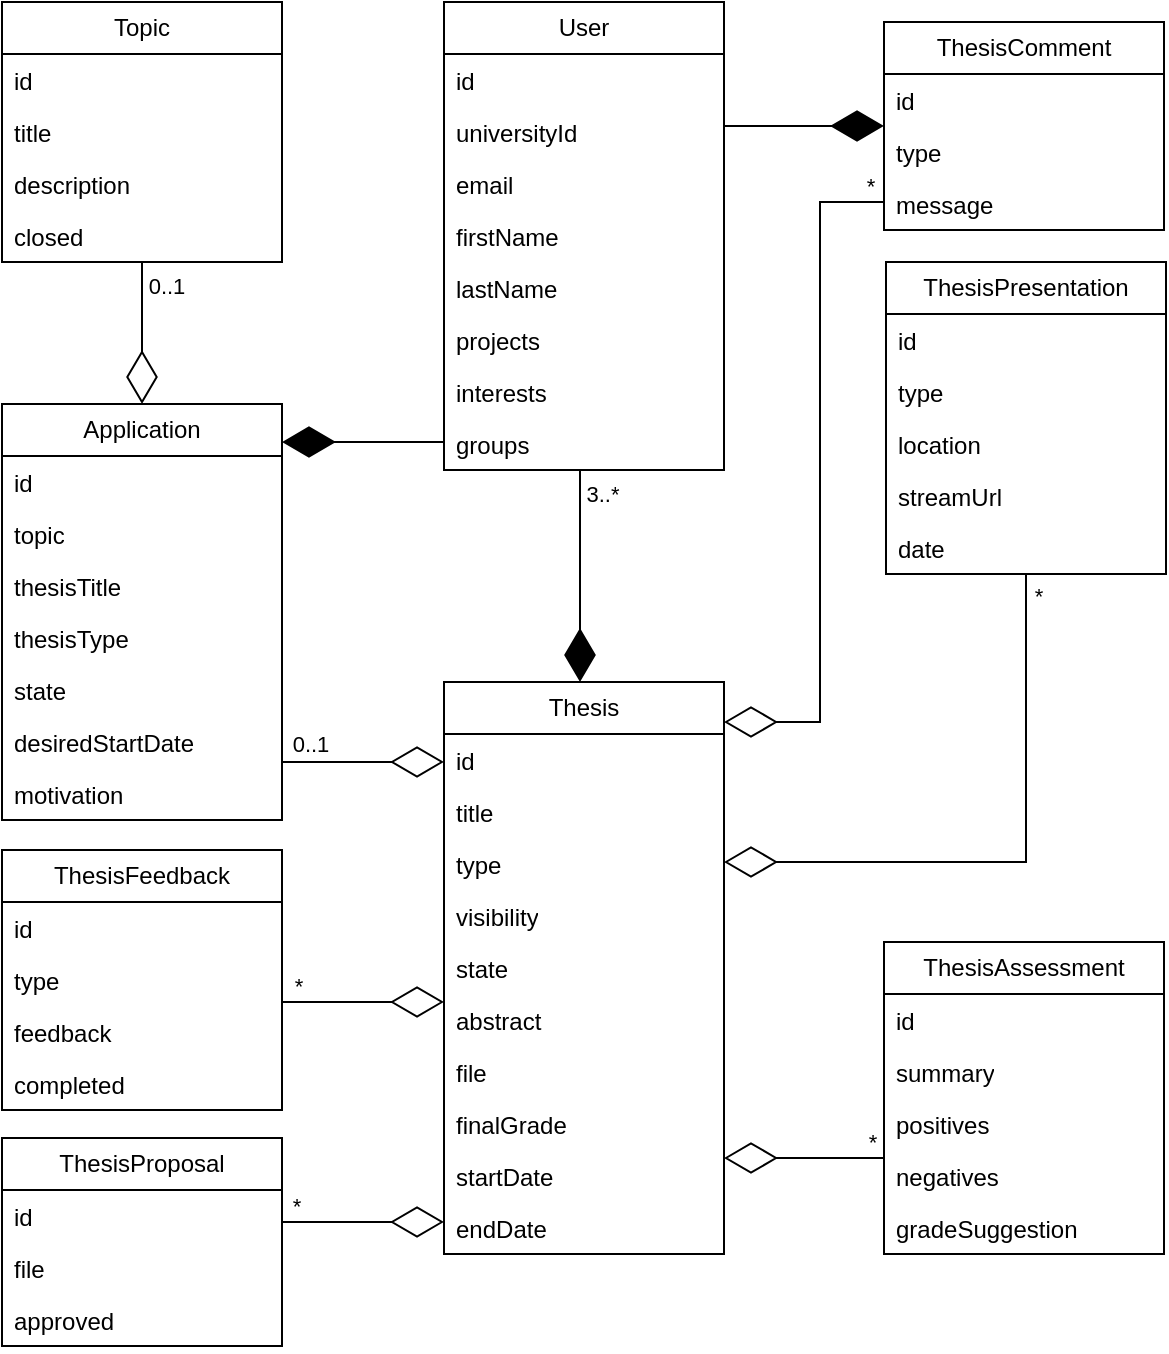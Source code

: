 <mxfile version="24.7.17">
  <diagram name="Page-1" id="Ormo84W_c2IyfqfIDuit">
    <mxGraphModel dx="1711" dy="1959" grid="1" gridSize="10" guides="1" tooltips="1" connect="1" arrows="1" fold="1" page="1" pageScale="1" pageWidth="827" pageHeight="1169" math="0" shadow="0">
      <root>
        <mxCell id="0" />
        <mxCell id="1" parent="0" />
        <mxCell id="oH70vvtLdWhHZ5SHcvYB-1" value="Application" style="swimlane;fontStyle=0;childLayout=stackLayout;horizontal=1;startSize=26;fillColor=none;horizontalStack=0;resizeParent=1;resizeParentMax=0;resizeLast=0;collapsible=1;marginBottom=0;whiteSpace=wrap;html=1;" parent="1" vertex="1">
          <mxGeometry x="99" y="-289" width="140" height="208" as="geometry" />
        </mxCell>
        <mxCell id="oH70vvtLdWhHZ5SHcvYB-2" value="id" style="text;strokeColor=none;fillColor=none;align=left;verticalAlign=top;spacingLeft=4;spacingRight=4;overflow=hidden;rotatable=0;points=[[0,0.5],[1,0.5]];portConstraint=eastwest;whiteSpace=wrap;html=1;" parent="oH70vvtLdWhHZ5SHcvYB-1" vertex="1">
          <mxGeometry y="26" width="140" height="26" as="geometry" />
        </mxCell>
        <mxCell id="oH70vvtLdWhHZ5SHcvYB-4" value="topic" style="text;strokeColor=none;fillColor=none;align=left;verticalAlign=top;spacingLeft=4;spacingRight=4;overflow=hidden;rotatable=0;points=[[0,0.5],[1,0.5]];portConstraint=eastwest;whiteSpace=wrap;html=1;" parent="oH70vvtLdWhHZ5SHcvYB-1" vertex="1">
          <mxGeometry y="52" width="140" height="26" as="geometry" />
        </mxCell>
        <mxCell id="oH70vvtLdWhHZ5SHcvYB-37" value="thesisTitle" style="text;strokeColor=none;fillColor=none;align=left;verticalAlign=top;spacingLeft=4;spacingRight=4;overflow=hidden;rotatable=0;points=[[0,0.5],[1,0.5]];portConstraint=eastwest;whiteSpace=wrap;html=1;" parent="oH70vvtLdWhHZ5SHcvYB-1" vertex="1">
          <mxGeometry y="78" width="140" height="26" as="geometry" />
        </mxCell>
        <mxCell id="oH70vvtLdWhHZ5SHcvYB-39" value="thesisType" style="text;strokeColor=none;fillColor=none;align=left;verticalAlign=top;spacingLeft=4;spacingRight=4;overflow=hidden;rotatable=0;points=[[0,0.5],[1,0.5]];portConstraint=eastwest;whiteSpace=wrap;html=1;" parent="oH70vvtLdWhHZ5SHcvYB-1" vertex="1">
          <mxGeometry y="104" width="140" height="26" as="geometry" />
        </mxCell>
        <mxCell id="oH70vvtLdWhHZ5SHcvYB-38" value="state" style="text;strokeColor=none;fillColor=none;align=left;verticalAlign=top;spacingLeft=4;spacingRight=4;overflow=hidden;rotatable=0;points=[[0,0.5],[1,0.5]];portConstraint=eastwest;whiteSpace=wrap;html=1;" parent="oH70vvtLdWhHZ5SHcvYB-1" vertex="1">
          <mxGeometry y="130" width="140" height="26" as="geometry" />
        </mxCell>
        <mxCell id="oH70vvtLdWhHZ5SHcvYB-40" value="desiredStartDate" style="text;strokeColor=none;fillColor=none;align=left;verticalAlign=top;spacingLeft=4;spacingRight=4;overflow=hidden;rotatable=0;points=[[0,0.5],[1,0.5]];portConstraint=eastwest;whiteSpace=wrap;html=1;" parent="oH70vvtLdWhHZ5SHcvYB-1" vertex="1">
          <mxGeometry y="156" width="140" height="26" as="geometry" />
        </mxCell>
        <mxCell id="oH70vvtLdWhHZ5SHcvYB-44" value="motivation" style="text;strokeColor=none;fillColor=none;align=left;verticalAlign=top;spacingLeft=4;spacingRight=4;overflow=hidden;rotatable=0;points=[[0,0.5],[1,0.5]];portConstraint=eastwest;whiteSpace=wrap;html=1;" parent="oH70vvtLdWhHZ5SHcvYB-1" vertex="1">
          <mxGeometry y="182" width="140" height="26" as="geometry" />
        </mxCell>
        <mxCell id="oH70vvtLdWhHZ5SHcvYB-5" value="Thesis" style="swimlane;fontStyle=0;childLayout=stackLayout;horizontal=1;startSize=26;fillColor=none;horizontalStack=0;resizeParent=1;resizeParentMax=0;resizeLast=0;collapsible=1;marginBottom=0;whiteSpace=wrap;html=1;" parent="1" vertex="1">
          <mxGeometry x="320" y="-150" width="140" height="286" as="geometry" />
        </mxCell>
        <mxCell id="oH70vvtLdWhHZ5SHcvYB-6" value="id" style="text;strokeColor=none;fillColor=none;align=left;verticalAlign=top;spacingLeft=4;spacingRight=4;overflow=hidden;rotatable=0;points=[[0,0.5],[1,0.5]];portConstraint=eastwest;whiteSpace=wrap;html=1;" parent="oH70vvtLdWhHZ5SHcvYB-5" vertex="1">
          <mxGeometry y="26" width="140" height="26" as="geometry" />
        </mxCell>
        <mxCell id="oH70vvtLdWhHZ5SHcvYB-7" value="title" style="text;strokeColor=none;fillColor=none;align=left;verticalAlign=top;spacingLeft=4;spacingRight=4;overflow=hidden;rotatable=0;points=[[0,0.5],[1,0.5]];portConstraint=eastwest;whiteSpace=wrap;html=1;" parent="oH70vvtLdWhHZ5SHcvYB-5" vertex="1">
          <mxGeometry y="52" width="140" height="26" as="geometry" />
        </mxCell>
        <mxCell id="oH70vvtLdWhHZ5SHcvYB-8" value="type" style="text;strokeColor=none;fillColor=none;align=left;verticalAlign=top;spacingLeft=4;spacingRight=4;overflow=hidden;rotatable=0;points=[[0,0.5],[1,0.5]];portConstraint=eastwest;whiteSpace=wrap;html=1;" parent="oH70vvtLdWhHZ5SHcvYB-5" vertex="1">
          <mxGeometry y="78" width="140" height="26" as="geometry" />
        </mxCell>
        <mxCell id="4Uzha-gPuym-xTXu1-VK-2" value="visibility" style="text;strokeColor=none;fillColor=none;align=left;verticalAlign=top;spacingLeft=4;spacingRight=4;overflow=hidden;rotatable=0;points=[[0,0.5],[1,0.5]];portConstraint=eastwest;whiteSpace=wrap;html=1;" vertex="1" parent="oH70vvtLdWhHZ5SHcvYB-5">
          <mxGeometry y="104" width="140" height="26" as="geometry" />
        </mxCell>
        <mxCell id="oH70vvtLdWhHZ5SHcvYB-41" value="state" style="text;strokeColor=none;fillColor=none;align=left;verticalAlign=top;spacingLeft=4;spacingRight=4;overflow=hidden;rotatable=0;points=[[0,0.5],[1,0.5]];portConstraint=eastwest;whiteSpace=wrap;html=1;" parent="oH70vvtLdWhHZ5SHcvYB-5" vertex="1">
          <mxGeometry y="130" width="140" height="26" as="geometry" />
        </mxCell>
        <mxCell id="oH70vvtLdWhHZ5SHcvYB-42" value="abstract" style="text;strokeColor=none;fillColor=none;align=left;verticalAlign=top;spacingLeft=4;spacingRight=4;overflow=hidden;rotatable=0;points=[[0,0.5],[1,0.5]];portConstraint=eastwest;whiteSpace=wrap;html=1;" parent="oH70vvtLdWhHZ5SHcvYB-5" vertex="1">
          <mxGeometry y="156" width="140" height="26" as="geometry" />
        </mxCell>
        <mxCell id="4Uzha-gPuym-xTXu1-VK-3" value="file" style="text;strokeColor=none;fillColor=none;align=left;verticalAlign=top;spacingLeft=4;spacingRight=4;overflow=hidden;rotatable=0;points=[[0,0.5],[1,0.5]];portConstraint=eastwest;whiteSpace=wrap;html=1;" vertex="1" parent="oH70vvtLdWhHZ5SHcvYB-5">
          <mxGeometry y="182" width="140" height="26" as="geometry" />
        </mxCell>
        <mxCell id="oH70vvtLdWhHZ5SHcvYB-45" value="finalGrade" style="text;strokeColor=none;fillColor=none;align=left;verticalAlign=top;spacingLeft=4;spacingRight=4;overflow=hidden;rotatable=0;points=[[0,0.5],[1,0.5]];portConstraint=eastwest;whiteSpace=wrap;html=1;" parent="oH70vvtLdWhHZ5SHcvYB-5" vertex="1">
          <mxGeometry y="208" width="140" height="26" as="geometry" />
        </mxCell>
        <mxCell id="oH70vvtLdWhHZ5SHcvYB-46" value="startDate" style="text;strokeColor=none;fillColor=none;align=left;verticalAlign=top;spacingLeft=4;spacingRight=4;overflow=hidden;rotatable=0;points=[[0,0.5],[1,0.5]];portConstraint=eastwest;whiteSpace=wrap;html=1;" parent="oH70vvtLdWhHZ5SHcvYB-5" vertex="1">
          <mxGeometry y="234" width="140" height="26" as="geometry" />
        </mxCell>
        <mxCell id="oH70vvtLdWhHZ5SHcvYB-47" value="endDate" style="text;strokeColor=none;fillColor=none;align=left;verticalAlign=top;spacingLeft=4;spacingRight=4;overflow=hidden;rotatable=0;points=[[0,0.5],[1,0.5]];portConstraint=eastwest;whiteSpace=wrap;html=1;" parent="oH70vvtLdWhHZ5SHcvYB-5" vertex="1">
          <mxGeometry y="260" width="140" height="26" as="geometry" />
        </mxCell>
        <mxCell id="oH70vvtLdWhHZ5SHcvYB-9" value="ThesisAssessment" style="swimlane;fontStyle=0;childLayout=stackLayout;horizontal=1;startSize=26;fillColor=none;horizontalStack=0;resizeParent=1;resizeParentMax=0;resizeLast=0;collapsible=1;marginBottom=0;whiteSpace=wrap;html=1;" parent="1" vertex="1">
          <mxGeometry x="540" y="-20" width="140" height="156" as="geometry" />
        </mxCell>
        <mxCell id="oH70vvtLdWhHZ5SHcvYB-10" value="id" style="text;strokeColor=none;fillColor=none;align=left;verticalAlign=top;spacingLeft=4;spacingRight=4;overflow=hidden;rotatable=0;points=[[0,0.5],[1,0.5]];portConstraint=eastwest;whiteSpace=wrap;html=1;" parent="oH70vvtLdWhHZ5SHcvYB-9" vertex="1">
          <mxGeometry y="26" width="140" height="26" as="geometry" />
        </mxCell>
        <mxCell id="oH70vvtLdWhHZ5SHcvYB-11" value="summary" style="text;strokeColor=none;fillColor=none;align=left;verticalAlign=top;spacingLeft=4;spacingRight=4;overflow=hidden;rotatable=0;points=[[0,0.5],[1,0.5]];portConstraint=eastwest;whiteSpace=wrap;html=1;" parent="oH70vvtLdWhHZ5SHcvYB-9" vertex="1">
          <mxGeometry y="52" width="140" height="26" as="geometry" />
        </mxCell>
        <mxCell id="oH70vvtLdWhHZ5SHcvYB-12" value="positives" style="text;strokeColor=none;fillColor=none;align=left;verticalAlign=top;spacingLeft=4;spacingRight=4;overflow=hidden;rotatable=0;points=[[0,0.5],[1,0.5]];portConstraint=eastwest;whiteSpace=wrap;html=1;" parent="oH70vvtLdWhHZ5SHcvYB-9" vertex="1">
          <mxGeometry y="78" width="140" height="26" as="geometry" />
        </mxCell>
        <mxCell id="oH70vvtLdWhHZ5SHcvYB-56" value="negatives" style="text;strokeColor=none;fillColor=none;align=left;verticalAlign=top;spacingLeft=4;spacingRight=4;overflow=hidden;rotatable=0;points=[[0,0.5],[1,0.5]];portConstraint=eastwest;whiteSpace=wrap;html=1;" parent="oH70vvtLdWhHZ5SHcvYB-9" vertex="1">
          <mxGeometry y="104" width="140" height="26" as="geometry" />
        </mxCell>
        <mxCell id="oH70vvtLdWhHZ5SHcvYB-57" value="gradeSuggestion" style="text;strokeColor=none;fillColor=none;align=left;verticalAlign=top;spacingLeft=4;spacingRight=4;overflow=hidden;rotatable=0;points=[[0,0.5],[1,0.5]];portConstraint=eastwest;whiteSpace=wrap;html=1;" parent="oH70vvtLdWhHZ5SHcvYB-9" vertex="1">
          <mxGeometry y="130" width="140" height="26" as="geometry" />
        </mxCell>
        <mxCell id="oH70vvtLdWhHZ5SHcvYB-13" value="ThesisComment" style="swimlane;fontStyle=0;childLayout=stackLayout;horizontal=1;startSize=26;fillColor=none;horizontalStack=0;resizeParent=1;resizeParentMax=0;resizeLast=0;collapsible=1;marginBottom=0;whiteSpace=wrap;html=1;" parent="1" vertex="1">
          <mxGeometry x="540" y="-480" width="140" height="104" as="geometry" />
        </mxCell>
        <mxCell id="oH70vvtLdWhHZ5SHcvYB-14" value="id" style="text;strokeColor=none;fillColor=none;align=left;verticalAlign=top;spacingLeft=4;spacingRight=4;overflow=hidden;rotatable=0;points=[[0,0.5],[1,0.5]];portConstraint=eastwest;whiteSpace=wrap;html=1;" parent="oH70vvtLdWhHZ5SHcvYB-13" vertex="1">
          <mxGeometry y="26" width="140" height="26" as="geometry" />
        </mxCell>
        <mxCell id="oH70vvtLdWhHZ5SHcvYB-15" value="type" style="text;strokeColor=none;fillColor=none;align=left;verticalAlign=top;spacingLeft=4;spacingRight=4;overflow=hidden;rotatable=0;points=[[0,0.5],[1,0.5]];portConstraint=eastwest;whiteSpace=wrap;html=1;" parent="oH70vvtLdWhHZ5SHcvYB-13" vertex="1">
          <mxGeometry y="52" width="140" height="26" as="geometry" />
        </mxCell>
        <mxCell id="oH70vvtLdWhHZ5SHcvYB-16" value="message" style="text;strokeColor=none;fillColor=none;align=left;verticalAlign=top;spacingLeft=4;spacingRight=4;overflow=hidden;rotatable=0;points=[[0,0.5],[1,0.5]];portConstraint=eastwest;whiteSpace=wrap;html=1;" parent="oH70vvtLdWhHZ5SHcvYB-13" vertex="1">
          <mxGeometry y="78" width="140" height="26" as="geometry" />
        </mxCell>
        <mxCell id="oH70vvtLdWhHZ5SHcvYB-17" value="ThesisFeedback" style="swimlane;fontStyle=0;childLayout=stackLayout;horizontal=1;startSize=26;fillColor=none;horizontalStack=0;resizeParent=1;resizeParentMax=0;resizeLast=0;collapsible=1;marginBottom=0;whiteSpace=wrap;html=1;" parent="1" vertex="1">
          <mxGeometry x="99" y="-66" width="140" height="130" as="geometry" />
        </mxCell>
        <mxCell id="oH70vvtLdWhHZ5SHcvYB-18" value="id" style="text;strokeColor=none;fillColor=none;align=left;verticalAlign=top;spacingLeft=4;spacingRight=4;overflow=hidden;rotatable=0;points=[[0,0.5],[1,0.5]];portConstraint=eastwest;whiteSpace=wrap;html=1;" parent="oH70vvtLdWhHZ5SHcvYB-17" vertex="1">
          <mxGeometry y="26" width="140" height="26" as="geometry" />
        </mxCell>
        <mxCell id="oH70vvtLdWhHZ5SHcvYB-19" value="type" style="text;strokeColor=none;fillColor=none;align=left;verticalAlign=top;spacingLeft=4;spacingRight=4;overflow=hidden;rotatable=0;points=[[0,0.5],[1,0.5]];portConstraint=eastwest;whiteSpace=wrap;html=1;" parent="oH70vvtLdWhHZ5SHcvYB-17" vertex="1">
          <mxGeometry y="52" width="140" height="26" as="geometry" />
        </mxCell>
        <mxCell id="oH70vvtLdWhHZ5SHcvYB-20" value="feedback" style="text;strokeColor=none;fillColor=none;align=left;verticalAlign=top;spacingLeft=4;spacingRight=4;overflow=hidden;rotatable=0;points=[[0,0.5],[1,0.5]];portConstraint=eastwest;whiteSpace=wrap;html=1;" parent="oH70vvtLdWhHZ5SHcvYB-17" vertex="1">
          <mxGeometry y="78" width="140" height="26" as="geometry" />
        </mxCell>
        <mxCell id="oH70vvtLdWhHZ5SHcvYB-54" value="completed" style="text;strokeColor=none;fillColor=none;align=left;verticalAlign=top;spacingLeft=4;spacingRight=4;overflow=hidden;rotatable=0;points=[[0,0.5],[1,0.5]];portConstraint=eastwest;whiteSpace=wrap;html=1;" parent="oH70vvtLdWhHZ5SHcvYB-17" vertex="1">
          <mxGeometry y="104" width="140" height="26" as="geometry" />
        </mxCell>
        <mxCell id="oH70vvtLdWhHZ5SHcvYB-21" value="User" style="swimlane;fontStyle=0;childLayout=stackLayout;horizontal=1;startSize=26;fillColor=none;horizontalStack=0;resizeParent=1;resizeParentMax=0;resizeLast=0;collapsible=1;marginBottom=0;whiteSpace=wrap;html=1;" parent="1" vertex="1">
          <mxGeometry x="320" y="-490" width="140" height="234" as="geometry" />
        </mxCell>
        <mxCell id="oH70vvtLdWhHZ5SHcvYB-22" value="id" style="text;strokeColor=none;fillColor=none;align=left;verticalAlign=top;spacingLeft=4;spacingRight=4;overflow=hidden;rotatable=0;points=[[0,0.5],[1,0.5]];portConstraint=eastwest;whiteSpace=wrap;html=1;" parent="oH70vvtLdWhHZ5SHcvYB-21" vertex="1">
          <mxGeometry y="26" width="140" height="26" as="geometry" />
        </mxCell>
        <mxCell id="oH70vvtLdWhHZ5SHcvYB-23" value="universityId" style="text;strokeColor=none;fillColor=none;align=left;verticalAlign=top;spacingLeft=4;spacingRight=4;overflow=hidden;rotatable=0;points=[[0,0.5],[1,0.5]];portConstraint=eastwest;whiteSpace=wrap;html=1;" parent="oH70vvtLdWhHZ5SHcvYB-21" vertex="1">
          <mxGeometry y="52" width="140" height="26" as="geometry" />
        </mxCell>
        <mxCell id="oH70vvtLdWhHZ5SHcvYB-66" value="email" style="text;strokeColor=none;fillColor=none;align=left;verticalAlign=top;spacingLeft=4;spacingRight=4;overflow=hidden;rotatable=0;points=[[0,0.5],[1,0.5]];portConstraint=eastwest;whiteSpace=wrap;html=1;" parent="oH70vvtLdWhHZ5SHcvYB-21" vertex="1">
          <mxGeometry y="78" width="140" height="26" as="geometry" />
        </mxCell>
        <mxCell id="oH70vvtLdWhHZ5SHcvYB-64" value="firstName" style="text;strokeColor=none;fillColor=none;align=left;verticalAlign=top;spacingLeft=4;spacingRight=4;overflow=hidden;rotatable=0;points=[[0,0.5],[1,0.5]];portConstraint=eastwest;whiteSpace=wrap;html=1;" parent="oH70vvtLdWhHZ5SHcvYB-21" vertex="1">
          <mxGeometry y="104" width="140" height="26" as="geometry" />
        </mxCell>
        <mxCell id="oH70vvtLdWhHZ5SHcvYB-65" value="lastName" style="text;strokeColor=none;fillColor=none;align=left;verticalAlign=top;spacingLeft=4;spacingRight=4;overflow=hidden;rotatable=0;points=[[0,0.5],[1,0.5]];portConstraint=eastwest;whiteSpace=wrap;html=1;" parent="oH70vvtLdWhHZ5SHcvYB-21" vertex="1">
          <mxGeometry y="130" width="140" height="26" as="geometry" />
        </mxCell>
        <mxCell id="oH70vvtLdWhHZ5SHcvYB-67" value="projects" style="text;strokeColor=none;fillColor=none;align=left;verticalAlign=top;spacingLeft=4;spacingRight=4;overflow=hidden;rotatable=0;points=[[0,0.5],[1,0.5]];portConstraint=eastwest;whiteSpace=wrap;html=1;" parent="oH70vvtLdWhHZ5SHcvYB-21" vertex="1">
          <mxGeometry y="156" width="140" height="26" as="geometry" />
        </mxCell>
        <mxCell id="oH70vvtLdWhHZ5SHcvYB-63" value="interests" style="text;strokeColor=none;fillColor=none;align=left;verticalAlign=top;spacingLeft=4;spacingRight=4;overflow=hidden;rotatable=0;points=[[0,0.5],[1,0.5]];portConstraint=eastwest;whiteSpace=wrap;html=1;" parent="oH70vvtLdWhHZ5SHcvYB-21" vertex="1">
          <mxGeometry y="182" width="140" height="26" as="geometry" />
        </mxCell>
        <mxCell id="oH70vvtLdWhHZ5SHcvYB-62" value="groups" style="text;strokeColor=none;fillColor=none;align=left;verticalAlign=top;spacingLeft=4;spacingRight=4;overflow=hidden;rotatable=0;points=[[0,0.5],[1,0.5]];portConstraint=eastwest;whiteSpace=wrap;html=1;" parent="oH70vvtLdWhHZ5SHcvYB-21" vertex="1">
          <mxGeometry y="208" width="140" height="26" as="geometry" />
        </mxCell>
        <mxCell id="oH70vvtLdWhHZ5SHcvYB-25" value="ThesisPresentation" style="swimlane;fontStyle=0;childLayout=stackLayout;horizontal=1;startSize=26;fillColor=none;horizontalStack=0;resizeParent=1;resizeParentMax=0;resizeLast=0;collapsible=1;marginBottom=0;whiteSpace=wrap;html=1;" parent="1" vertex="1">
          <mxGeometry x="541" y="-360" width="140" height="156" as="geometry" />
        </mxCell>
        <mxCell id="oH70vvtLdWhHZ5SHcvYB-26" value="id" style="text;strokeColor=none;fillColor=none;align=left;verticalAlign=top;spacingLeft=4;spacingRight=4;overflow=hidden;rotatable=0;points=[[0,0.5],[1,0.5]];portConstraint=eastwest;whiteSpace=wrap;html=1;" parent="oH70vvtLdWhHZ5SHcvYB-25" vertex="1">
          <mxGeometry y="26" width="140" height="26" as="geometry" />
        </mxCell>
        <mxCell id="oH70vvtLdWhHZ5SHcvYB-27" value="type" style="text;strokeColor=none;fillColor=none;align=left;verticalAlign=top;spacingLeft=4;spacingRight=4;overflow=hidden;rotatable=0;points=[[0,0.5],[1,0.5]];portConstraint=eastwest;whiteSpace=wrap;html=1;" parent="oH70vvtLdWhHZ5SHcvYB-25" vertex="1">
          <mxGeometry y="52" width="140" height="26" as="geometry" />
        </mxCell>
        <mxCell id="oH70vvtLdWhHZ5SHcvYB-58" value="location" style="text;strokeColor=none;fillColor=none;align=left;verticalAlign=top;spacingLeft=4;spacingRight=4;overflow=hidden;rotatable=0;points=[[0,0.5],[1,0.5]];portConstraint=eastwest;whiteSpace=wrap;html=1;" parent="oH70vvtLdWhHZ5SHcvYB-25" vertex="1">
          <mxGeometry y="78" width="140" height="26" as="geometry" />
        </mxCell>
        <mxCell id="oH70vvtLdWhHZ5SHcvYB-59" value="streamUrl" style="text;strokeColor=none;fillColor=none;align=left;verticalAlign=top;spacingLeft=4;spacingRight=4;overflow=hidden;rotatable=0;points=[[0,0.5],[1,0.5]];portConstraint=eastwest;whiteSpace=wrap;html=1;" parent="oH70vvtLdWhHZ5SHcvYB-25" vertex="1">
          <mxGeometry y="104" width="140" height="26" as="geometry" />
        </mxCell>
        <mxCell id="oH70vvtLdWhHZ5SHcvYB-60" value="date" style="text;strokeColor=none;fillColor=none;align=left;verticalAlign=top;spacingLeft=4;spacingRight=4;overflow=hidden;rotatable=0;points=[[0,0.5],[1,0.5]];portConstraint=eastwest;whiteSpace=wrap;html=1;" parent="oH70vvtLdWhHZ5SHcvYB-25" vertex="1">
          <mxGeometry y="130" width="140" height="26" as="geometry" />
        </mxCell>
        <mxCell id="oH70vvtLdWhHZ5SHcvYB-29" value="ThesisProposal" style="swimlane;fontStyle=0;childLayout=stackLayout;horizontal=1;startSize=26;fillColor=none;horizontalStack=0;resizeParent=1;resizeParentMax=0;resizeLast=0;collapsible=1;marginBottom=0;whiteSpace=wrap;html=1;" parent="1" vertex="1">
          <mxGeometry x="99" y="78" width="140" height="104" as="geometry" />
        </mxCell>
        <mxCell id="oH70vvtLdWhHZ5SHcvYB-30" value="id" style="text;strokeColor=none;fillColor=none;align=left;verticalAlign=top;spacingLeft=4;spacingRight=4;overflow=hidden;rotatable=0;points=[[0,0.5],[1,0.5]];portConstraint=eastwest;whiteSpace=wrap;html=1;" parent="oH70vvtLdWhHZ5SHcvYB-29" vertex="1">
          <mxGeometry y="26" width="140" height="26" as="geometry" />
        </mxCell>
        <mxCell id="oH70vvtLdWhHZ5SHcvYB-31" value="file" style="text;strokeColor=none;fillColor=none;align=left;verticalAlign=top;spacingLeft=4;spacingRight=4;overflow=hidden;rotatable=0;points=[[0,0.5],[1,0.5]];portConstraint=eastwest;whiteSpace=wrap;html=1;" parent="oH70vvtLdWhHZ5SHcvYB-29" vertex="1">
          <mxGeometry y="52" width="140" height="26" as="geometry" />
        </mxCell>
        <mxCell id="oH70vvtLdWhHZ5SHcvYB-32" value="approved" style="text;strokeColor=none;fillColor=none;align=left;verticalAlign=top;spacingLeft=4;spacingRight=4;overflow=hidden;rotatable=0;points=[[0,0.5],[1,0.5]];portConstraint=eastwest;whiteSpace=wrap;html=1;" parent="oH70vvtLdWhHZ5SHcvYB-29" vertex="1">
          <mxGeometry y="78" width="140" height="26" as="geometry" />
        </mxCell>
        <mxCell id="oH70vvtLdWhHZ5SHcvYB-33" value="Topic" style="swimlane;fontStyle=0;childLayout=stackLayout;horizontal=1;startSize=26;fillColor=none;horizontalStack=0;resizeParent=1;resizeParentMax=0;resizeLast=0;collapsible=1;marginBottom=0;whiteSpace=wrap;html=1;" parent="1" vertex="1">
          <mxGeometry x="99" y="-490" width="140" height="130" as="geometry" />
        </mxCell>
        <mxCell id="oH70vvtLdWhHZ5SHcvYB-34" value="id" style="text;strokeColor=none;fillColor=none;align=left;verticalAlign=top;spacingLeft=4;spacingRight=4;overflow=hidden;rotatable=0;points=[[0,0.5],[1,0.5]];portConstraint=eastwest;whiteSpace=wrap;html=1;" parent="oH70vvtLdWhHZ5SHcvYB-33" vertex="1">
          <mxGeometry y="26" width="140" height="26" as="geometry" />
        </mxCell>
        <mxCell id="oH70vvtLdWhHZ5SHcvYB-35" value="title" style="text;strokeColor=none;fillColor=none;align=left;verticalAlign=top;spacingLeft=4;spacingRight=4;overflow=hidden;rotatable=0;points=[[0,0.5],[1,0.5]];portConstraint=eastwest;whiteSpace=wrap;html=1;" parent="oH70vvtLdWhHZ5SHcvYB-33" vertex="1">
          <mxGeometry y="52" width="140" height="26" as="geometry" />
        </mxCell>
        <mxCell id="oH70vvtLdWhHZ5SHcvYB-36" value="description" style="text;strokeColor=none;fillColor=none;align=left;verticalAlign=top;spacingLeft=4;spacingRight=4;overflow=hidden;rotatable=0;points=[[0,0.5],[1,0.5]];portConstraint=eastwest;whiteSpace=wrap;html=1;" parent="oH70vvtLdWhHZ5SHcvYB-33" vertex="1">
          <mxGeometry y="78" width="140" height="26" as="geometry" />
        </mxCell>
        <mxCell id="oH70vvtLdWhHZ5SHcvYB-53" value="closed" style="text;strokeColor=none;fillColor=none;align=left;verticalAlign=top;spacingLeft=4;spacingRight=4;overflow=hidden;rotatable=0;points=[[0,0.5],[1,0.5]];portConstraint=eastwest;whiteSpace=wrap;html=1;" parent="oH70vvtLdWhHZ5SHcvYB-33" vertex="1">
          <mxGeometry y="104" width="140" height="26" as="geometry" />
        </mxCell>
        <mxCell id="oH70vvtLdWhHZ5SHcvYB-69" value="" style="endArrow=diamondThin;endFill=1;endSize=24;html=1;rounded=0;edgeStyle=orthogonalEdgeStyle;" parent="1" source="oH70vvtLdWhHZ5SHcvYB-21" target="oH70vvtLdWhHZ5SHcvYB-13" edge="1">
          <mxGeometry width="160" relative="1" as="geometry">
            <mxPoint x="508" y="-530" as="sourcePoint" />
            <mxPoint x="548" y="-420" as="targetPoint" />
            <Array as="points">
              <mxPoint x="478" y="-428" />
              <mxPoint x="478" y="-428" />
            </Array>
          </mxGeometry>
        </mxCell>
        <mxCell id="oH70vvtLdWhHZ5SHcvYB-70" value="" style="endArrow=diamondThin;endFill=1;endSize=24;html=1;rounded=0;edgeStyle=orthogonalEdgeStyle;" parent="1" source="oH70vvtLdWhHZ5SHcvYB-21" target="oH70vvtLdWhHZ5SHcvYB-1" edge="1">
          <mxGeometry width="160" relative="1" as="geometry">
            <mxPoint x="490" y="-230" as="sourcePoint" />
            <mxPoint x="235" y="-224" as="targetPoint" />
            <Array as="points">
              <mxPoint x="280" y="-270" />
              <mxPoint x="280" y="-270" />
            </Array>
          </mxGeometry>
        </mxCell>
        <mxCell id="oH70vvtLdWhHZ5SHcvYB-71" value="" style="endArrow=diamondThin;endFill=0;endSize=24;html=1;rounded=0;edgeStyle=orthogonalEdgeStyle;" parent="1" source="oH70vvtLdWhHZ5SHcvYB-33" target="oH70vvtLdWhHZ5SHcvYB-1" edge="1">
          <mxGeometry width="160" relative="1" as="geometry">
            <mxPoint x="-95" y="-180" as="sourcePoint" />
            <mxPoint x="65" y="-180" as="targetPoint" />
            <Array as="points" />
          </mxGeometry>
        </mxCell>
        <mxCell id="oH70vvtLdWhHZ5SHcvYB-102" value="0..1" style="edgeLabel;html=1;align=center;verticalAlign=middle;resizable=0;points=[];" parent="oH70vvtLdWhHZ5SHcvYB-71" vertex="1" connectable="0">
          <mxGeometry x="-0.932" relative="1" as="geometry">
            <mxPoint x="12" y="9" as="offset" />
          </mxGeometry>
        </mxCell>
        <mxCell id="oH70vvtLdWhHZ5SHcvYB-72" value="" style="endArrow=diamondThin;endFill=0;endSize=24;html=1;rounded=0;edgeStyle=orthogonalEdgeStyle;" parent="1" source="oH70vvtLdWhHZ5SHcvYB-13" target="oH70vvtLdWhHZ5SHcvYB-5" edge="1">
          <mxGeometry width="160" relative="1" as="geometry">
            <mxPoint x="358" y="-220" as="sourcePoint" />
            <mxPoint x="458" y="103.0" as="targetPoint" />
            <Array as="points">
              <mxPoint x="508" y="-390" />
              <mxPoint x="508" y="-130" />
            </Array>
          </mxGeometry>
        </mxCell>
        <mxCell id="oH70vvtLdWhHZ5SHcvYB-96" value="*" style="edgeLabel;html=1;align=center;verticalAlign=middle;resizable=0;points=[];" parent="oH70vvtLdWhHZ5SHcvYB-72" vertex="1" connectable="0">
          <mxGeometry x="-0.966" relative="1" as="geometry">
            <mxPoint x="-1" y="-8" as="offset" />
          </mxGeometry>
        </mxCell>
        <mxCell id="oH70vvtLdWhHZ5SHcvYB-73" value="" style="endArrow=diamondThin;endFill=0;endSize=24;html=1;rounded=0;edgeStyle=orthogonalEdgeStyle;" parent="1" source="oH70vvtLdWhHZ5SHcvYB-29" target="oH70vvtLdWhHZ5SHcvYB-5" edge="1">
          <mxGeometry width="160" relative="1" as="geometry">
            <mxPoint x="727" y="60" as="sourcePoint" />
            <mxPoint x="467" y="129" as="targetPoint" />
            <Array as="points">
              <mxPoint x="280" y="120" />
              <mxPoint x="280" y="120" />
            </Array>
          </mxGeometry>
        </mxCell>
        <mxCell id="oH70vvtLdWhHZ5SHcvYB-95" value="*" style="edgeLabel;html=1;align=center;verticalAlign=middle;resizable=0;points=[];" parent="oH70vvtLdWhHZ5SHcvYB-73" vertex="1" connectable="0">
          <mxGeometry x="-0.959" relative="1" as="geometry">
            <mxPoint x="5" y="-8" as="offset" />
          </mxGeometry>
        </mxCell>
        <mxCell id="oH70vvtLdWhHZ5SHcvYB-74" value="" style="endArrow=diamondThin;endFill=0;endSize=24;html=1;rounded=0;edgeStyle=orthogonalEdgeStyle;" parent="1" source="oH70vvtLdWhHZ5SHcvYB-9" target="oH70vvtLdWhHZ5SHcvYB-5" edge="1">
          <mxGeometry width="160" relative="1" as="geometry">
            <mxPoint x="708" y="180" as="sourcePoint" />
            <mxPoint x="458" y="155" as="targetPoint" />
            <Array as="points">
              <mxPoint x="520" y="88" />
              <mxPoint x="520" y="88" />
            </Array>
          </mxGeometry>
        </mxCell>
        <mxCell id="oH70vvtLdWhHZ5SHcvYB-94" value="*" style="edgeLabel;html=1;align=center;verticalAlign=middle;resizable=0;points=[];" parent="oH70vvtLdWhHZ5SHcvYB-74" vertex="1" connectable="0">
          <mxGeometry x="-0.913" relative="1" as="geometry">
            <mxPoint x="-3" y="-8" as="offset" />
          </mxGeometry>
        </mxCell>
        <mxCell id="oH70vvtLdWhHZ5SHcvYB-75" value="" style="endArrow=diamondThin;endFill=0;endSize=24;html=1;rounded=0;edgeStyle=orthogonalEdgeStyle;" parent="1" source="oH70vvtLdWhHZ5SHcvYB-25" target="oH70vvtLdWhHZ5SHcvYB-5" edge="1">
          <mxGeometry width="160" relative="1" as="geometry">
            <mxPoint x="38" y="260" as="sourcePoint" />
            <mxPoint x="318" y="181.0" as="targetPoint" />
            <Array as="points">
              <mxPoint x="611" y="-60" />
            </Array>
          </mxGeometry>
        </mxCell>
        <mxCell id="oH70vvtLdWhHZ5SHcvYB-88" value="*" style="edgeLabel;html=1;align=center;verticalAlign=middle;resizable=0;points=[];" parent="oH70vvtLdWhHZ5SHcvYB-75" vertex="1" connectable="0">
          <mxGeometry x="-0.919" relative="1" as="geometry">
            <mxPoint x="6" y="-1" as="offset" />
          </mxGeometry>
        </mxCell>
        <mxCell id="oH70vvtLdWhHZ5SHcvYB-76" value="" style="endArrow=diamondThin;endFill=0;endSize=24;html=1;rounded=0;edgeStyle=orthogonalEdgeStyle;" parent="1" source="oH70vvtLdWhHZ5SHcvYB-17" target="oH70vvtLdWhHZ5SHcvYB-5" edge="1">
          <mxGeometry width="160" relative="1" as="geometry">
            <mxPoint x="130" y="240" as="sourcePoint" />
            <mxPoint x="360" y="207" as="targetPoint" />
            <Array as="points">
              <mxPoint x="280" y="10" />
              <mxPoint x="280" y="10" />
            </Array>
          </mxGeometry>
        </mxCell>
        <mxCell id="oH70vvtLdWhHZ5SHcvYB-89" value="*" style="edgeLabel;html=1;align=center;verticalAlign=middle;resizable=0;points=[];" parent="oH70vvtLdWhHZ5SHcvYB-76" vertex="1" connectable="0">
          <mxGeometry x="-0.855" relative="1" as="geometry">
            <mxPoint x="2" y="-8" as="offset" />
          </mxGeometry>
        </mxCell>
        <mxCell id="oH70vvtLdWhHZ5SHcvYB-79" value="" style="endArrow=diamondThin;endFill=1;endSize=24;html=1;rounded=0;edgeStyle=orthogonalEdgeStyle;" parent="1" target="oH70vvtLdWhHZ5SHcvYB-5" edge="1">
          <mxGeometry width="160" relative="1" as="geometry">
            <mxPoint x="388" y="-256" as="sourcePoint" />
            <mxPoint x="318" y="77" as="targetPoint" />
            <Array as="points">
              <mxPoint x="388" y="-190" />
              <mxPoint x="388" y="-190" />
            </Array>
          </mxGeometry>
        </mxCell>
        <mxCell id="oH70vvtLdWhHZ5SHcvYB-82" value="3..*" style="edgeLabel;html=1;align=center;verticalAlign=middle;resizable=0;points=[];" parent="oH70vvtLdWhHZ5SHcvYB-79" vertex="1" connectable="0">
          <mxGeometry x="-0.92" y="2" relative="1" as="geometry">
            <mxPoint x="9" y="8" as="offset" />
          </mxGeometry>
        </mxCell>
        <mxCell id="oH70vvtLdWhHZ5SHcvYB-80" value="" style="endArrow=diamondThin;endFill=0;endSize=24;html=1;rounded=0;edgeStyle=orthogonalEdgeStyle;" parent="1" source="oH70vvtLdWhHZ5SHcvYB-1" target="oH70vvtLdWhHZ5SHcvYB-5" edge="1">
          <mxGeometry width="160" relative="1" as="geometry">
            <mxPoint x="-140" y="70" as="sourcePoint" />
            <mxPoint x="360" y="-1.0" as="targetPoint" />
            <Array as="points">
              <mxPoint x="280" y="-110" />
              <mxPoint x="280" y="-110" />
            </Array>
          </mxGeometry>
        </mxCell>
        <mxCell id="oH70vvtLdWhHZ5SHcvYB-85" value="0..1" style="edgeLabel;html=1;align=center;verticalAlign=middle;resizable=0;points=[];" parent="oH70vvtLdWhHZ5SHcvYB-80" vertex="1" connectable="0">
          <mxGeometry x="-0.893" relative="1" as="geometry">
            <mxPoint x="9" y="-9" as="offset" />
          </mxGeometry>
        </mxCell>
      </root>
    </mxGraphModel>
  </diagram>
</mxfile>
